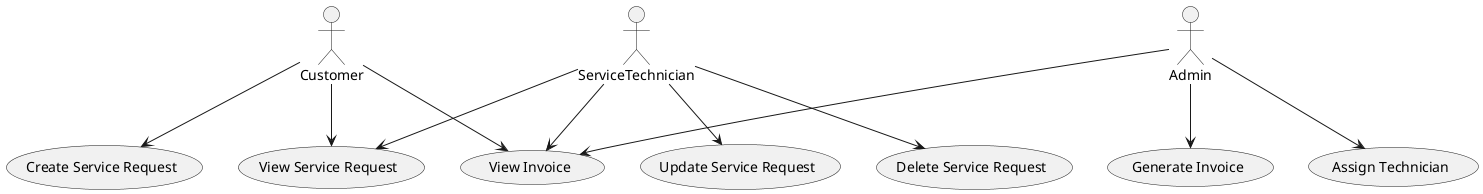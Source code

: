 @startuml

actor Customer
actor ServiceTechnician
actor Admin

usecase "Create Service Request" as CreateServiceRequest
usecase "Assign Technician" as AssignTechnician
usecase "Generate Invoice" as GenerateInvoice


Customer --> (CreateServiceRequest)
Admin --> (AssignTechnician)
Admin --> (GenerateInvoice)
Admin --> (View Invoice)
ServiceTechnician --> (View Invoice)
Customer --> (View Invoice)

Customer --> (View Service Request)
ServiceTechnician --> (View Service Request)
ServiceTechnician --> (Update Service Request)
ServiceTechnician --> (Delete Service Request)

@enduml
